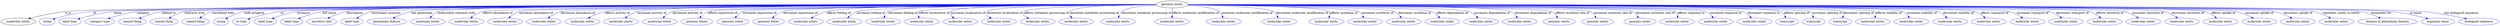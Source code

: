 digraph {
	graph [bb="0,0,9969.5,123"];
	node [label="\N"];
	"genomic entity"	 [height=0.5,
		label="genomic entity",
		pos="4704.9,105",
		width=1.7693];
	"molecular entity"	 [height=0.5,
		pos="68.894,18",
		width=1.9137];
	"genomic entity" -> "molecular entity"	 [label=is_a,
		lp="270.89,61.5",
		pos="e,110.75,32.461 4640.9,104.94 4112.7,104.42 486.75,99.701 259.89,69 211.81,62.493 158.59,47.621 120.57,35.606"];
	id	 [color=blue,
		height=0.5,
		label=string,
		pos="185.89,18",
		width=0.84854];
	"genomic entity" -> id	 [color=blue,
		label=id,
		lp="383.39,61.5",
		pos="e,209.68,29.683 4641,104.84 4121.1,103.52 599.14,93.671 377.89,69 309.19,61.339 291.55,57.636 225.89,36 223.64,35.256 221.33,34.426 \
219.03,33.541",
		style=solid];
	name	 [color=blue,
		height=0.5,
		label="label type",
		pos="279.89,18",
		width=1.2638];
	"genomic entity" -> name	 [color=blue,
		label=name,
		lp="480.39,61.5",
		pos="e,313.4,30.312 4641.1,104.9 4127.3,104 681.06,96.941 464.89,69 415.15,62.57 359.93,46.066 322.88,33.559",
		style=solid];
	category	 [color=blue,
		height=0.5,
		label="category type",
		pos="401.89,18",
		width=1.6249];
	"genomic entity" -> category	 [color=blue,
		label=category,
		lp="586.39,61.5",
		pos="e,436.97,32.459 4641.2,104.71 4126.7,102.33 668.06,85.728 562.89,69 522.48,62.572 478.28,47.995 446.44,36.065",
		style=solid];
	"related to"	 [color=blue,
		height=0.5,
		label="named thing",
		pos="533.89,18",
		width=1.5346];
	"genomic entity" -> "related to"	 [color=blue,
		label="related to",
		lp="691.89,61.5",
		pos="e,563.91,33.187 4641.1,104.75 4133.9,102.71 767.79,88.469 665.89,69 633.58,62.826 598.96,49.159 573.29,37.526",
		style=solid];
	"interacts with"	 [color=blue,
		height=0.5,
		label="named thing",
		pos="661.89,18",
		width=1.5346];
	"genomic entity" -> "interacts with"	 [color=blue,
		label="interacts with",
		lp="797.89,61.5",
		pos="e,685.84,34.403 4641,104.83 4140.2,103.42 859.12,93.29 760.89,69 737.34,63.177 713.1,50.811 694.49,39.715",
		style=solid];
	"correlated with"	 [color=blue,
		height=0.5,
		label="named thing",
		pos="789.89,18",
		width=1.5346];
	"genomic entity" -> "correlated with"	 [color=blue,
		label="correlated with",
		lp="912.89,61.5",
		pos="e,809.93,34.874 4640.9,104.88 4147.5,103.88 966.2,96.414 871.89,69 852.52,63.367 833.23,51.755 818.24,41.033",
		style=solid];
	"node property"	 [color=blue,
		height=0.5,
		label=string,
		pos="893.89,18",
		width=0.84854];
	"genomic entity" -> "node property"	 [color=blue,
		label="node property",
		lp="1037.9,61.5",
		pos="e,914.79,31.478 4641.1,104.77 4158.2,102.94 1092.2,90.528 999.89,69 972.64,62.646 944.2,48.484 923.64,36.693",
		style=solid];
	iri	 [color=blue,
		height=0.5,
		label="iri type",
		pos="978.89,18",
		width=1.011];
	"genomic entity" -> iri	 [color=blue,
		label=iri,
		lp="1150.4,61.5",
		pos="e,1006.9,29.667 4640.9,104.83 4175.6,103.51 1323.8,94.406 1143.9,69 1099,62.654 1049.5,45.987 1016.5,33.42",
		style=solid];
	synonym	 [color=blue,
		height=0.5,
		label="label type",
		pos="1078.9,18",
		width=1.2638];
	"genomic entity" -> synonym	 [color=blue,
		label=synonym,
		lp="1239.4,61.5",
		pos="e,1107.3,32.082 4641.1,104.98 4181.4,104.73 1388.8,101.87 1213.9,69 1179.8,62.592 1143.1,48.191 1116.6,36.321",
		style=solid];
	"full name"	 [color=blue,
		height=0.5,
		label="label type",
		pos="1187.9,18",
		width=1.2638];
	"genomic entity" -> "full name"	 [color=blue,
		label="full name",
		lp="1347.4,61.5",
		pos="e,1216.1,32.199 4640.9,104.96 4188.8,104.62 1490.1,101.26 1320.9,69 1287.4,62.606 1251.3,48.278 1225.2,36.432",
		style=solid];
	description	 [color=blue,
		height=0.5,
		label="narrative text",
		pos="1308.9,18",
		width=1.6068];
	"genomic entity" -> description	 [color=blue,
		label=description,
		lp="1453.4,61.5",
		pos="e,1336.4,34.152 4641.1,104.66 4190.5,102.21 1504.5,86.884 1422.9,69 1395.7,63.028 1367,50.182 1345.2,38.878",
		style=solid];
	"systematic synonym"	 [color=blue,
		height=0.5,
		label="label type",
		pos="1429.9,18",
		width=1.2638];
	"genomic entity" -> "systematic synonym"	 [color=blue,
		label="systematic synonym",
		lp="1581.9,61.5",
		pos="e,1452.3,33.885 4640.9,104.69 4198.2,102.52 1604.2,88.968 1525.9,69 1502.8,63.119 1479.2,50.668 1461.2,39.541",
		style=solid];
	"has phenotype"	 [color=blue,
		height=0.5,
		label="phenotypic feature",
		pos="1569.9,18",
		width=2.1304];
	"genomic entity" -> "has phenotype"	 [color=blue,
		label="has phenotype",
		lp="1728.4,61.5",
		pos="e,1599.6,34.646 4640.9,104.95 4217.9,104.5 1838.2,100.58 1688.9,69 1660.9,63.073 1631.3,50.408 1608.6,39.183",
		style=solid];
	"molecularly interacts with"	 [color=blue,
		height=0.5,
		label="molecular entity",
		pos="1733.9,18",
		width=1.9137];
	"genomic entity" -> "molecularly interacts with"	 [color=blue,
		label="molecularly interacts with",
		lp="1868.4,61.5",
		pos="e,1749.3,35.55 4641,104.79 4220.8,103.32 1866.1,93.98 1796.9,69 1781.9,63.578 1767.8,52.945 1756.8,42.784",
		style=solid];
	"affects abundance of"	 [color=blue,
		height=0.5,
		label="molecular entity",
		pos="1889.9,18",
		width=1.9137];
	"genomic entity" -> "affects abundance of"	 [color=blue,
		label="affects abundance of",
		lp="2036.4,61.5",
		pos="e,1912.5,35.115 4640.9,104.59 4236.2,101.97 2046.2,86.951 1979.9,69 1959,63.338 1937.8,51.684 1921.2,40.944",
		style=solid];
	"increases abundance of"	 [color=blue,
		height=0.5,
		label="molecular entity",
		pos="2045.9,18",
		width=1.9137];
	"genomic entity" -> "increases abundance of"	 [color=blue,
		label="increases abundance of",
		lp="2191.4,61.5",
		pos="e,2066.6,35.349 4640.9,104.58 4249.4,101.94 2190.1,87.223 2127.9,69 2108.8,63.401 2089.8,52.029 2074.9,41.442",
		style=solid];
	"decreases abundance of"	 [color=blue,
		height=0.5,
		label="molecular entity",
		pos="2201.9,18",
		width=1.9137];
	"genomic entity" -> "decreases abundance of"	 [color=blue,
		label="decreases abundance of",
		lp="2357.4,61.5",
		pos="e,2224.8,35.104 4641,104.93 4270.5,104.43 2409.4,100.35 2292.9,69 2271.8,63.322 2250.4,51.667 2233.6,40.931",
		style=solid];
	"affects activity of"	 [color=blue,
		height=0.5,
		label="molecular entity",
		pos="2357.9,18",
		width=1.9137];
	"genomic entity" -> "affects activity of"	 [color=blue,
		label="affects activity of",
		lp="2517.9,61.5",
		pos="e,2385.8,34.608 4641.2,104.71 4287.7,103 2578.5,93.473 2469.9,69 2443.6,63.066 2416,50.572 2394.7,39.436",
		style=solid];
	"increases activity of"	 [color=blue,
		height=0.5,
		label="molecular entity",
		pos="2513.9,18",
		width=1.9137];
	"genomic entity" -> "increases activity of"	 [color=blue,
		label="increases activity of",
		lp="2658.4,61.5",
		pos="e,2536.5,35.087 4641.1,104.79 4300.2,103.58 2704.4,96.433 2603.9,69 2583,63.297 2561.8,51.64 2545.2,40.91",
		style=solid];
	"decreases activity of"	 [color=blue,
		height=0.5,
		label="molecular entity",
		pos="2669.9,18",
		width=1.9137];
	"genomic entity" -> "decreases activity of"	 [color=blue,
		label="decreases activity of",
		lp="2801.9,61.5",
		pos="e,2688.9,35.306 4641.2,104.84 4314.3,103.9 2838.2,98.029 2745.9,69 2728.1,63.394 2710.6,52.177 2696.9,41.687",
		style=solid];
	"affects expression of"	 [color=blue,
		height=0.5,
		label="genomic entity",
		pos="2820.9,18",
		width=1.7693];
	"genomic entity" -> "affects expression of"	 [color=blue,
		label="affects expression of",
		lp="2944.4,61.5",
		pos="e,2837.5,35.524 4641.2,104.85 4329,103.95 2972.2,98.379 2887.9,69 2872.1,63.491 2857,52.699 2845.2,42.456",
		style=solid];
	"increases expression of"	 [color=blue,
		height=0.5,
		label="genomic entity",
		pos="2965.9,18",
		width=1.7693];
	"genomic entity" -> "increases expression of"	 [color=blue,
		label="increases expression of",
		lp="3093.4,61.5",
		pos="e,2981.6,35.502 4641,104.77 4343.8,103.56 3106.9,96.848 3029.9,69 3014.6,63.462 3000.2,52.667 2988.9,42.43",
		style=solid];
	"decreases expression of"	 [color=blue,
		height=0.5,
		label="genomic entity",
		pos="3110.9,18",
		width=1.7693];
	"genomic entity" -> "decreases expression of"	 [color=blue,
		label="decreases expression of",
		lp="3255.4,61.5",
		pos="e,3131,35.279 4640.8,104.44 4361.5,101.86 3261.1,90.39 3190.9,69 3172.2,63.303 3153.6,51.924 3139.1,41.358",
		style=solid];
	"affects folding of"	 [color=blue,
		height=0.5,
		label="molecular entity",
		pos="3261.9,18",
		width=1.9137];
	"genomic entity" -> "affects folding of"	 [color=blue,
		label="affects folding of",
		lp="3407.9,61.5",
		pos="e,3287.1,35.021 4641.2,104.08 4382.8,100.26 3423.5,85.057 3360.9,69 3337.9,63.093 3314.1,51.105 3295.7,40.235",
		style=solid];
	"increases folding of"	 [color=blue,
		height=0.5,
		label="molecular entity",
		pos="3417.9,18",
		width=1.9137];
	"genomic entity" -> "increases folding of"	 [color=blue,
		label="increases folding of",
		lp="3537.9,61.5",
		pos="e,3434.5,35.717 4640.8,104.21 4397.2,101.06 3538.7,88.606 3483.9,69 3468.4,63.45 3453.6,52.763 3442,42.6",
		style=solid];
	"decreases folding of"	 [color=blue,
		height=0.5,
		label="molecular entity",
		pos="3573.9,18",
		width=1.9137];
	"genomic entity" -> "decreases folding of"	 [color=blue,
		label="decreases folding of",
		lp="3667.9,61.5",
		pos="e,3582.4,36.03 4640.9,104.4 4414.1,102.08 3658.7,92.593 3612.9,69 3602.5,63.664 3594.1,54.177 3587.8,44.821",
		style=solid];
	"affects localization of"	 [color=blue,
		height=0.5,
		label="molecular entity",
		pos="3729.9,18",
		width=1.9137];
	"genomic entity" -> "affects localization of"	 [color=blue,
		label="affects localization of",
		lp="3792.9,61.5",
		pos="e,3725.9,36.094 4641.3,103.77 4427.9,99.505 3750.3,84.741 3733.9,69 3727.8,63.142 3725.7,54.581 3725.4,46.14",
		style=solid];
	"increases localization of"	 [color=blue,
		height=0.5,
		label="molecular entity",
		pos="3885.9,18",
		width=1.9137];
	"genomic entity" -> "increases localization of"	 [color=blue,
		label="increases localization of",
		lp="3925.9,61.5",
		pos="e,3867.1,35.638 4641,104.66 4448.6,103.35 3886.8,97.094 3859.9,69 3853,61.822 3855.5,52.467 3861,43.732",
		style=solid];
	"decreases localization of"	 [color=blue,
		height=0.5,
		label="molecular entity",
		pos="4041.9,18",
		width=1.9137];
	"genomic entity" -> "decreases localization of"	 [color=blue,
		label="decreases localization of",
		lp="4066.9,61.5",
		pos="e,4014.5,34.58 4641.2,104.1 4471.9,101.39 4021.8,92.057 3999.9,69 3991.6,60.254 3997.2,50.085 4006.7,41.139",
		style=solid];
	"affects metabolic processing of"	 [color=blue,
		height=0.5,
		label="molecular entity",
		pos="4197.9,18",
		width=1.9137];
	"genomic entity" -> "affects metabolic processing of"	 [color=blue,
		label="affects metabolic processing of",
		lp="4227.4,61.5",
		pos="e,4162.4,33.618 4641.2,103.24 4497.5,98.949 4158.8,86.981 4141.9,69 4132.1,58.596 4140.7,47.851 4153.8,38.923",
		style=solid];
	"increases metabolic processing of"	 [color=blue,
		height=0.5,
		label="molecular entity",
		pos="4353.9,18",
		width=1.9137];
	"genomic entity" -> "increases metabolic processing of"	 [color=blue,
		label="increases metabolic processing of",
		lp="4411.9,61.5",
		pos="e,4331,34.996 4641.1,103.63 4537.2,100.74 4341.1,92.233 4319.9,69 4312.6,60.968 4316.5,51.231 4323.9,42.427",
		style=solid];
	"decreases metabolic processing of"	 [color=blue,
		height=0.5,
		label="molecular entity",
		pos="4509.9,18",
		width=1.9137];
	"genomic entity" -> "decreases metabolic processing of"	 [color=blue,
		label="decreases metabolic processing of",
		lp="4607.4,61.5",
		pos="e,4506.3,36.164 4642.5,101.28 4593.5,96.958 4530.8,87.835 4513.9,69 4508.4,62.865 4506.3,54.475 4506,46.272",
		style=solid];
	"affects molecular modification of"	 [color=blue,
		height=0.5,
		label="molecular entity",
		pos="4704.9,18",
		width=1.9137];
	"genomic entity" -> "affects molecular modification of"	 [color=blue,
		label="affects molecular modification of",
		lp="4796.9,61.5",
		pos="e,4704.9,36.003 4704.9,86.974 4704.9,75.192 4704.9,59.561 4704.9,46.158",
		style=solid];
	"increases molecular modification of"	 [color=blue,
		height=0.5,
		label="molecular entity",
		pos="4911.9,18",
		width=1.9137];
	"genomic entity" -> "increases molecular modification of"	 [color=blue,
		label="increases molecular modification of",
		lp="5000.4,61.5",
		pos="e,4908.5,36.187 4765.8,99.292 4812.1,93.844 4871,84.185 4889.9,69 4897.1,63.176 4902,54.515 4905.3,45.977",
		style=solid];
	"decreases molecular modification of"	 [color=blue,
		height=0.5,
		label="molecular entity",
		pos="5131.9,18",
		width=1.9137];
	"genomic entity" -> "decreases molecular modification of"	 [color=blue,
		label="decreases molecular modification of",
		lp="5217.4,61.5",
		pos="e,5126.4,36.17 4767,100.89 4875.4,93.511 5089,77.943 5102.9,69 5111.5,63.435 5117.9,54.33 5122.4,45.341",
		style=solid];
	"affects synthesis of"	 [color=blue,
		height=0.5,
		label="molecular entity",
		pos="5295.9,18",
		width=1.9137];
	"genomic entity" -> "affects synthesis of"	 [color=blue,
		label="affects synthesis of",
		lp="5378.4,61.5",
		pos="e,5314.1,35.641 4768.5,103.61 4922.1,99.933 5302.1,88.872 5320.9,69 5327.6,61.899 5325.4,52.663 5320.1,44.005",
		style=solid];
	"increases synthesis of"	 [color=blue,
		height=0.5,
		label="molecular entity",
		pos="5451.9,18",
		width=1.9137];
	"genomic entity" -> "increases synthesis of"	 [color=blue,
		label="increases synthesis of",
		lp="5504.9,61.5",
		pos="e,5450.9,36.054 4768.6,103.8 4941.4,100.29 5408.6,88.98 5434.9,69 5442.2,63.485 5446.4,54.746 5448.8,46.049",
		style=solid];
	"decreases synthesis of"	 [color=blue,
		height=0.5,
		label="molecular entity",
		pos="5607.9,18",
		width=1.9137];
	"genomic entity" -> "decreases synthesis of"	 [color=blue,
		label="decreases synthesis of",
		lp="5646.4,61.5",
		pos="e,5599,36.003 4768.4,103.8 4961.9,99.965 5532.5,87.16 5567.9,69 5578.5,63.576 5587.1,53.943 5593.7,44.497",
		style=solid];
	"affects degradation of"	 [color=blue,
		height=0.5,
		label="molecular entity",
		pos="5763.9,18",
		width=1.9137];
	"genomic entity" -> "affects degradation of"	 [color=blue,
		label="affects degradation of",
		lp="5792.4,61.5",
		pos="e,5751,35.88 4768.8,103.97 4983.5,100.34 5667.5,87.385 5710.9,69 5723.8,63.533 5735.4,53.39 5744.4,43.58",
		style=solid];
	"increases degradation of"	 [color=blue,
		height=0.5,
		label="molecular entity",
		pos="5919.9,18",
		width=1.9137];
	"genomic entity" -> "increases degradation of"	 [color=blue,
		label="increases degradation of",
		lp="5948.4,61.5",
		pos="e,5903.9,35.7 4768.9,104.12 5003.3,100.73 5804.7,87.818 5855.9,69 5870.9,63.481 5885.1,52.943 5896.3,42.872",
		style=solid];
	"decreases degradation of"	 [color=blue,
		height=0.5,
		label="molecular entity",
		pos="6075.9,18",
		width=1.9137];
	"genomic entity" -> "decreases degradation of"	 [color=blue,
		label="decreases degradation of",
		lp="6110.4,61.5",
		pos="e,6062,35.692 4768.6,104.47 5023.6,102.2 5960.3,92.305 6018.9,69 6032.7,63.524 6045.3,53.135 6055.1,43.155",
		style=solid];
	"affects mutation rate of"	 [color=blue,
		height=0.5,
		label="genomic entity",
		pos="6226.9,18",
		width=1.7693];
	"genomic entity" -> "affects mutation rate of"	 [color=blue,
		label="affects mutation rate of",
		lp="6265.9,61.5",
		pos="e,6216.6,35.877 4769,104.87 5044.4,104.1 6117.1,99.201 6181.9,69 6193.4,63.638 6203.2,53.785 6210.7,44.159",
		style=solid];
	"increases mutation rate of"	 [color=blue,
		height=0.5,
		label="genomic entity",
		pos="6371.9,18",
		width=1.7693];
	"genomic entity" -> "increases mutation rate of"	 [color=blue,
		label="increases mutation rate of",
		lp="6422.9,61.5",
		pos="e,6363.7,36.065 4768.7,104.35 5065.6,101.24 6298.5,87.248 6333.9,69 6344.2,63.706 6352.4,54.226 6358.5,44.864",
		style=solid];
	"decreases mutation rate of"	 [color=blue,
		height=0.5,
		label="genomic entity",
		pos="6516.9,18",
		width=1.7693];
	"genomic entity" -> "decreases mutation rate of"	 [color=blue,
		label="decreases mutation rate of",
		lp="6581.9,61.5",
		pos="e,6515.2,36.211 4768.6,104.7 5083.8,103.07 6461.9,94.527 6497.9,69 6505.5,63.597 6510.1,54.767 6512.8,45.96",
		style=solid];
	"affects response to"	 [color=blue,
		height=0.5,
		label="molecular entity",
		pos="6667.9,18",
		width=1.9137];
	"genomic entity" -> "affects response to"	 [color=blue,
		label="affects response to",
		lp="6718.9,61.5",
		pos="e,6669.6,36.165 4768.8,104.92 5101.5,104.35 6620.9,100.04 6657.9,69 6664.5,63.436 6667.6,54.875 6668.8,46.347",
		style=solid];
	"increases response to"	 [color=blue,
		height=0.5,
		label="molecular entity",
		pos="6823.9,18",
		width=1.9137];
	"genomic entity" -> "increases response to"	 [color=blue,
		label="increases response to",
		lp="6852.4,61.5",
		pos="e,6812,35.952 4768.6,104.55 5111.9,102.07 6726.7,89.301 6773.9,69 6786.3,63.678 6797.1,53.694 6805.6,43.961",
		style=solid];
	"decreases response to"	 [color=blue,
		height=0.5,
		label="molecular entity",
		pos="6979.9,18",
		width=1.9137];
	"genomic entity" -> "decreases response to"	 [color=blue,
		label="decreases response to",
		lp="6999.9,61.5",
		pos="e,6963.6,35.54 4768.8,104.51 5125.9,101.72 6861.9,87.206 6913.9,69 6929.5,63.513 6944.4,52.724 6956.1,42.476",
		style=solid];
	"affects splicing of"	 [color=blue,
		height=0.5,
		label=transcript,
		pos="7110.9,18",
		width=1.2277];
	"genomic entity" -> "affects splicing of"	 [color=blue,
		label="affects splicing of",
		lp="7132.9,61.5",
		pos="e,7099.9,35.692 4768.8,104.71 5140.5,102.93 7008.9,92.807 7062.9,69 7075.1,63.632 7085.6,53.542 7093.7,43.744",
		style=solid];
	"increases splicing of"	 [color=blue,
		height=0.5,
		label=transcript,
		pos="7216.9,18",
		width=1.2277];
	"genomic entity" -> "increases splicing of"	 [color=blue,
		label="increases splicing of",
		lp="7257.9,61.5",
		pos="e,7211.1,35.993 4768.8,104.92 5152,104.35 7131.9,99.904 7185.9,69 7195.1,63.731 7201.9,54.514 7206.8,45.353",
		style=solid];
	"decreases splicing of"	 [color=blue,
		height=0.5,
		label=transcript,
		pos="7322.9,18",
		width=1.2277];
	"genomic entity" -> "decreases splicing of"	 [color=blue,
		label="decreases splicing of",
		lp="7382.9,61.5",
		pos="e,7326.5,36.211 4768.8,104.7 5167.3,102.74 7293.7,91.262 7317.9,69 7324.1,63.264 7326.4,54.734 7326.8,46.285",
		style=solid];
	"affects stability of"	 [color=blue,
		height=0.5,
		label="molecular entity",
		pos="7453.9,18",
		width=1.9137];
	"genomic entity" -> "affects stability of"	 [color=blue,
		label="affects stability of",
		lp="7503.4,61.5",
		pos="e,7455.6,36.181 4768.9,104.71 5178.6,102.76 7417.4,91.137 7443.9,69 7450.5,63.453 7453.6,54.897 7454.9,46.368",
		style=solid];
	"increases stability of"	 [color=blue,
		height=0.5,
		label="molecular entity",
		pos="7609.9,18",
		width=1.9137];
	"genomic entity" -> "increases stability of"	 [color=blue,
		label="increases stability of",
		lp="7634.9,61.5",
		pos="e,7597.3,35.744 4768.9,104.84 5184.8,103.73 7490.2,96.361 7556.9,69 7569.9,63.645 7581.6,53.415 7590.6,43.514",
		style=solid];
	"decreases stability of"	 [color=blue,
		height=0.5,
		label="molecular entity",
		pos="7765.9,18",
		width=1.9137];
	"genomic entity" -> "decreases stability of"	 [color=blue,
		label="decreases stability of",
		lp="7780.4,61.5",
		pos="e,7748.1,35.584 4768.8,104.76 5196,103.1 7622.9,92.644 7694.9,69 7711.6,63.52 7727.7,52.581 7740.3,42.235",
		style=solid];
	"affects transport of"	 [color=blue,
		height=0.5,
		label="molecular entity",
		pos="7921.9,18",
		width=1.9137];
	"genomic entity" -> "affects transport of"	 [color=blue,
		label="affects transport of",
		lp="7926.4,61.5",
		pos="e,7901.8,35.361 4768.7,104.75 5207.8,102.99 7765.6,91.74 7841.9,69 7860.6,63.418 7879.2,52.048 7893.7,41.457",
		style=solid];
	"increases transport of"	 [color=blue,
		height=0.5,
		label="molecular entity",
		pos="8077.9,18",
		width=1.9137];
	"genomic entity" -> "increases transport of"	 [color=blue,
		label="increases transport of",
		lp="8079.4,61.5",
		pos="e,8054,34.888 4768.6,104.72 5218.6,102.67 7901.1,89.603 7981.9,69 8004.3,63.282 8027.3,51.34 8045.1,40.449",
		style=solid];
	"decreases transport of"	 [color=blue,
		height=0.5,
		label="molecular entity",
		pos="8233.9,18",
		width=1.9137];
	"genomic entity" -> "decreases transport of"	 [color=blue,
		label="decreases transport of",
		lp="8239.4,61.5",
		pos="e,8210.7,35.139 4768.8,104.76 5231.7,103.01 8057.2,91.39 8141.9,69 8163.4,63.319 8185.3,51.503 8202.3,40.674",
		style=solid];
	"affects secretion of"	 [color=blue,
		height=0.5,
		label="molecular entity",
		pos="8389.9,18",
		width=1.9137];
	"genomic entity" -> "affects secretion of"	 [color=blue,
		label="affects secretion of",
		lp="8390.9,61.5",
		pos="e,8368.1,35.133 4768.7,104.82 5243.9,103.39 8214.3,93.535 8302.9,69 8323.3,63.363 8343.7,51.711 8359.7,40.965",
		style=solid];
	"increases secretion of"	 [color=blue,
		height=0.5,
		label="molecular entity",
		pos="8545.9,18",
		width=1.9137];
	"genomic entity" -> "increases secretion of"	 [color=blue,
		label="increases secretion of",
		lp="8545.9,61.5",
		pos="e,8521.1,34.902 4768.9,104.79 5255.5,103.18 8353.9,92.014 8446.9,69 8470.1,63.251 8494,51.143 8512.5,40.167",
		style=solid];
	"decreases secretion of"	 [color=blue,
		height=0.5,
		label="molecular entity",
		pos="8701.9,18",
		width=1.9137];
	"genomic entity" -> "decreases secretion of"	 [color=blue,
		label="decreases secretion of",
		lp="8706.9,61.5",
		pos="e,8678.4,35.149 4768.9,104.84 5267.4,103.57 8512,94.292 8608.9,69 8630.6,63.335 8652.7,51.519 8669.9,40.687",
		style=solid];
	"affects uptake of"	 [color=blue,
		height=0.5,
		label="molecular entity",
		pos="8857.9,18",
		width=1.9137];
	"genomic entity" -> "affects uptake of"	 [color=blue,
		label="affects uptake of",
		lp="8852.4,61.5",
		pos="e,8836.1,35.141 4768.7,104.89 5278.2,103.97 8670.2,96.815 8770.9,69 8791.3,63.375 8811.7,51.723 8827.7,40.975",
		style=solid];
	"increases uptake of"	 [color=blue,
		height=0.5,
		label="molecular entity",
		pos="9013.9,18",
		width=1.9137];
	"genomic entity" -> "increases uptake of"	 [color=blue,
		label="increases uptake of",
		lp="8999.4,61.5",
		pos="e,8986,34.672 4768.7,104.82 5287.3,103.32 8796.5,92.344 8901.9,69 8928.2,63.165 8955.9,50.673 8977.1,39.513",
		style=solid];
	"decreases uptake of"	 [color=blue,
		height=0.5,
		label="molecular entity",
		pos="9169.9,18",
		width=1.9137];
	"genomic entity" -> "decreases uptake of"	 [color=blue,
		label="decreases uptake of",
		lp="9155.4,61.5",
		pos="e,9141.5,34.676 4768.9,104.83 5299,103.42 8946.4,92.852 9055.9,69 9082.8,63.145 9111,50.567 9132.7,39.368",
		style=solid];
	"regulates, entity to entity"	 [color=blue,
		height=0.5,
		label="molecular entity",
		pos="9325.9,18",
		width=1.9137];
	"genomic entity" -> "regulates, entity to entity"	 [color=blue,
		label="regulates, entity to entity",
		lp="9326.9,61.5",
		pos="e,9297.8,34.678 4768.6,104.86 5308.5,103.6 9099.3,93.922 9212.9,69 9239.4,63.174 9267.3,50.682 9288.7,39.52",
		style=solid];
	"biomarker for"	 [color=blue,
		height=0.5,
		label="disease or phenotypic feature",
		pos="9526.9,18",
		width=3.1775];
	"genomic entity" -> "biomarker for"	 [color=blue,
		label="biomarker for",
		lp="9487.9,61.5",
		pos="e,9493.4,35.322 4768.6,104.84 5320.9,103.4 9279.9,92.313 9398.9,69 9428.4,63.216 9459.8,50.801 9484.2,39.669",
		style=solid];
	"in taxon"	 [color=blue,
		height=0.5,
		label="organism taxon",
		pos="9724.9,18",
		width=1.8234];
	"genomic entity" -> "in taxon"	 [color=blue,
		label="in taxon",
		lp="9628.4,61.5",
		pos="e,9683.3,32.106 4769,104.98 5322.7,104.72 9282.8,101.72 9529.9,69 9579.4,62.444 9634.3,47.342 9673.2,35.264",
		style=solid];
	"has biological sequence"	 [color=blue,
		height=0.5,
		label="biological sequence",
		pos="9888.9,18",
		width=2.2387];
	"genomic entity" -> "has biological sequence"	 [color=blue,
		label="has biological sequence",
		lp="9810.9,61.5",
		pos="e,9838.7,32.099 4768.9,104.91 5330.1,104.11 9400.5,97.341 9654.9,69 9714.9,62.318 9782.1,46.813 9829,34.642",
		style=solid];
}
